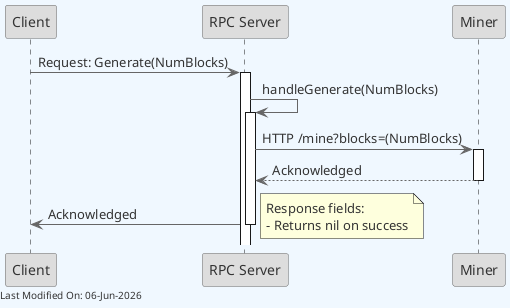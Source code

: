 @startuml
skinparam backgroundColor #F0F8FF
skinparam defaultFontColor #333333
skinparam arrowColor #666666

' Define borders for all elements
skinparam entity {
  BorderColor #666666
  BackgroundColor #DDDDDD
}

skinparam control {
  BorderColor #666666
  BackgroundColor #DDDDDD
}

skinparam participant {
  BorderColor #666666
  BackgroundColor #DDDDDD
}



participant Client
participant "RPC Server" as RPC
participant "Miner" as Miner

Client -> RPC : Request: Generate(NumBlocks)
activate RPC

RPC -> RPC : handleGenerate(NumBlocks)
activate RPC

RPC -> Miner : HTTP /mine?blocks=(NumBlocks)
activate Miner
Miner --> RPC : Acknowledged
deactivate Miner

RPC -> Client : Acknowledged
note right
Response fields:
- Returns nil on success
end note

deactivate RPC

left footer Last Modified On: %date("dd-MMM-yyyy")

@enduml
